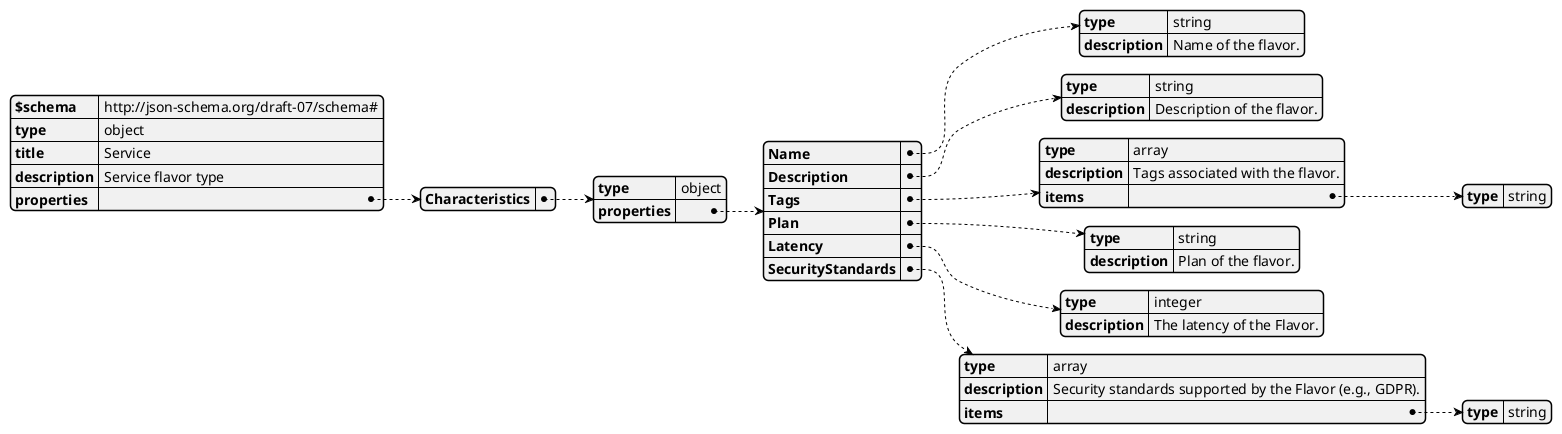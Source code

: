 @startjson
{
    "$schema": "http://json-schema.org/draft-07/schema#",
    "type": "object",
    "title": "Service",
    "description": "Service flavor type",
    "properties": {
        "Characteristics": {
            "type": "object",
            "properties": {
                "Name": {
                    "type": "string",
                    "description": "Name of the flavor."
                },
                "Description": {
                    "type": "string",
                    "description": "Description of the flavor."
                },
                "Tags": {
                    "type": "array",
                    "description": "Tags associated with the flavor.",
                    "items": {
                        "type": "string"
                    }
                },
                "Plan": {
                    "type": "string",
                    "description": "Plan of the flavor."
                },
                "Latency": {
                    "type": "integer",
                    "description": "The latency of the Flavor."
                },
                "SecurityStandards": {
                    "type": "array",
                    "description": "Security standards supported by the Flavor (e.g., GDPR).",
                    "items": {
                        "type": "string"
                    }
                }
            }
        }
    }
}
@endjson
